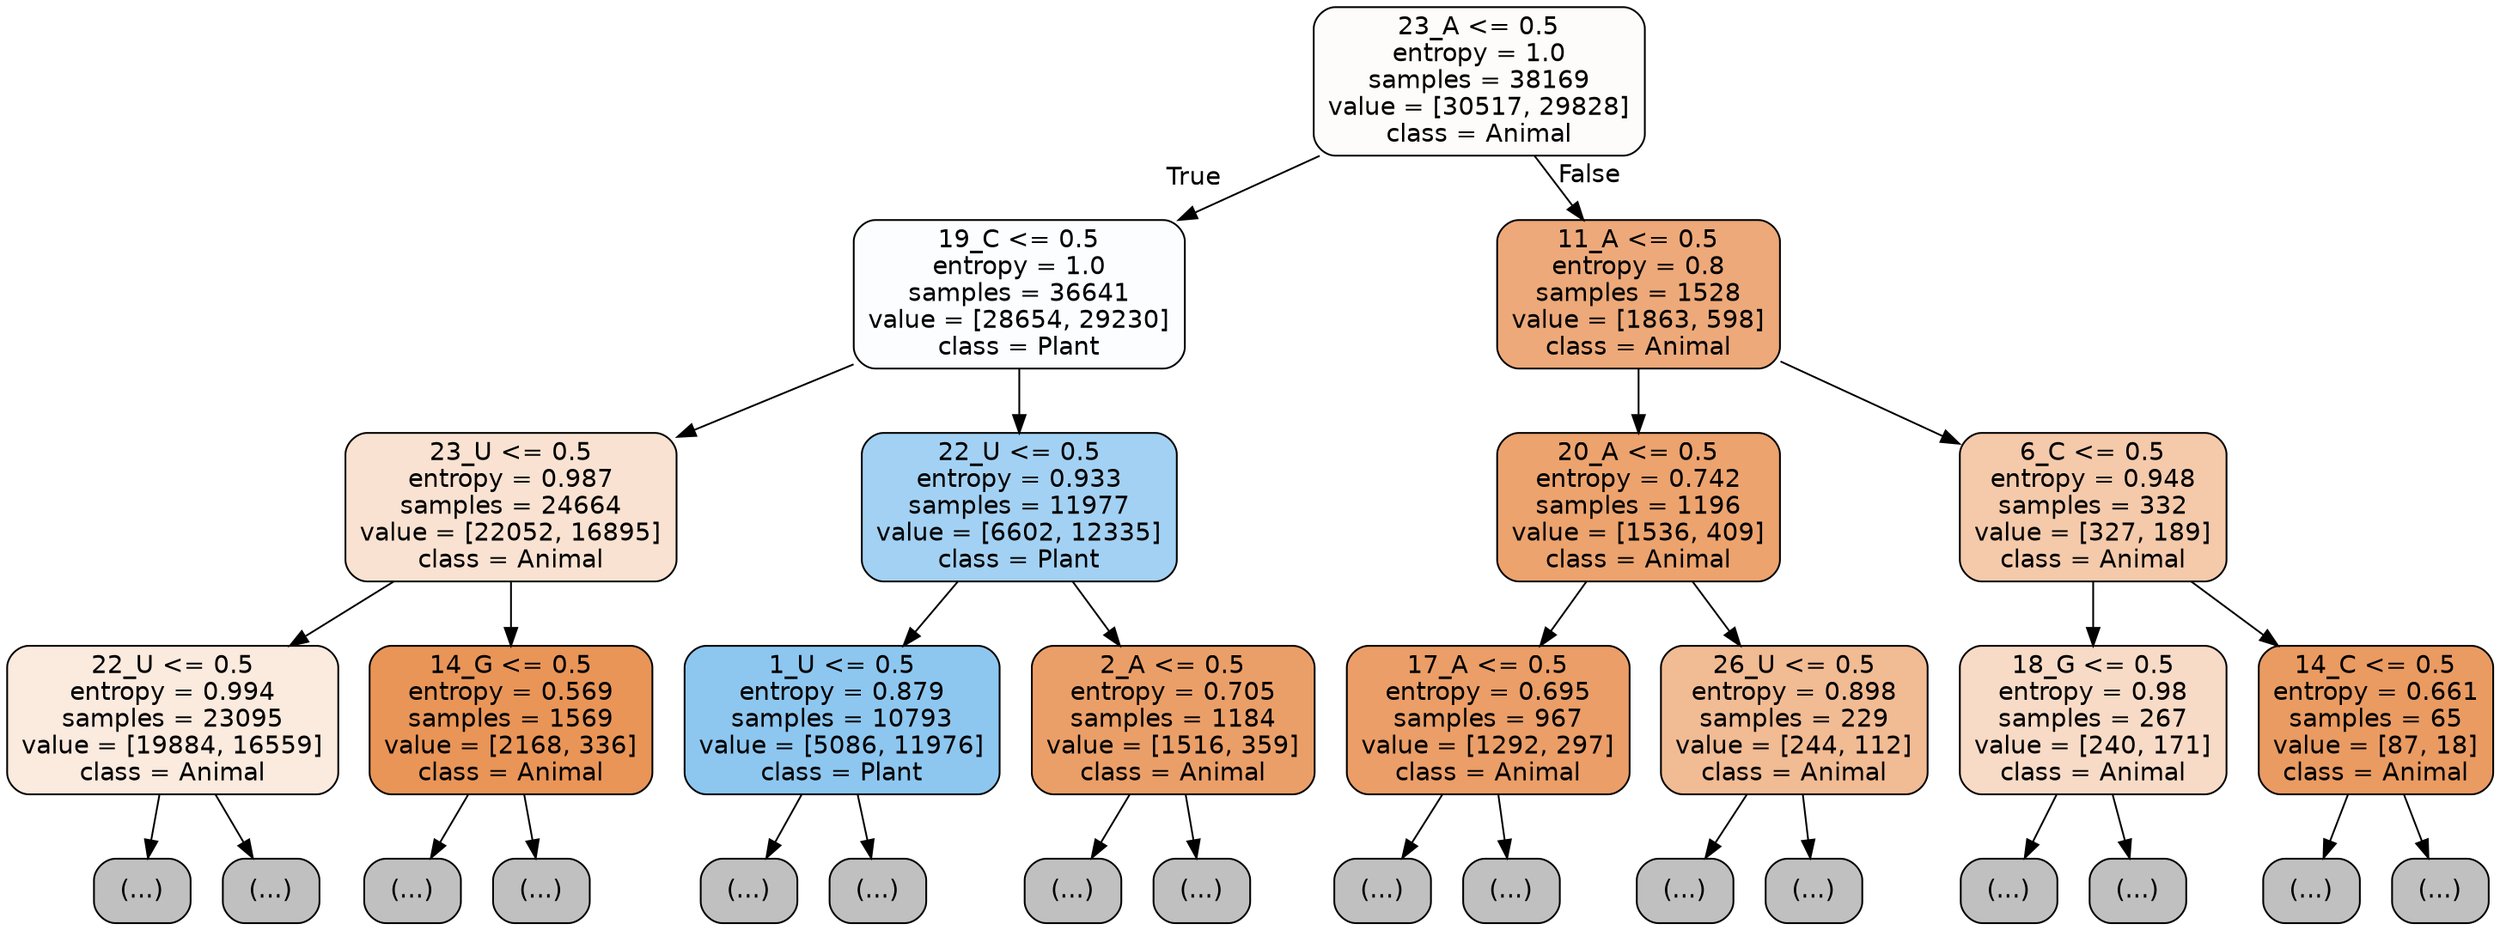 digraph Tree {
node [shape=box, style="filled, rounded", color="black", fontname="helvetica"] ;
edge [fontname="helvetica"] ;
0 [label="23_A <= 0.5\nentropy = 1.0\nsamples = 38169\nvalue = [30517, 29828]\nclass = Animal", fillcolor="#fefcfb"] ;
1 [label="19_C <= 0.5\nentropy = 1.0\nsamples = 36641\nvalue = [28654, 29230]\nclass = Plant", fillcolor="#fbfdfe"] ;
0 -> 1 [labeldistance=2.5, labelangle=45, headlabel="True"] ;
2 [label="23_U <= 0.5\nentropy = 0.987\nsamples = 24664\nvalue = [22052, 16895]\nclass = Animal", fillcolor="#f9e2d1"] ;
1 -> 2 ;
3 [label="22_U <= 0.5\nentropy = 0.994\nsamples = 23095\nvalue = [19884, 16559]\nclass = Animal", fillcolor="#fbeade"] ;
2 -> 3 ;
4 [label="(...)", fillcolor="#C0C0C0"] ;
3 -> 4 ;
10135 [label="(...)", fillcolor="#C0C0C0"] ;
3 -> 10135 ;
11416 [label="14_G <= 0.5\nentropy = 0.569\nsamples = 1569\nvalue = [2168, 336]\nclass = Animal", fillcolor="#e99558"] ;
2 -> 11416 ;
11417 [label="(...)", fillcolor="#C0C0C0"] ;
11416 -> 11417 ;
11796 [label="(...)", fillcolor="#C0C0C0"] ;
11416 -> 11796 ;
11953 [label="22_U <= 0.5\nentropy = 0.933\nsamples = 11977\nvalue = [6602, 12335]\nclass = Plant", fillcolor="#a3d1f3"] ;
1 -> 11953 ;
11954 [label="1_U <= 0.5\nentropy = 0.879\nsamples = 10793\nvalue = [5086, 11976]\nclass = Plant", fillcolor="#8dc7f0"] ;
11953 -> 11954 ;
11955 [label="(...)", fillcolor="#C0C0C0"] ;
11954 -> 11955 ;
13918 [label="(...)", fillcolor="#C0C0C0"] ;
11954 -> 13918 ;
15471 [label="2_A <= 0.5\nentropy = 0.705\nsamples = 1184\nvalue = [1516, 359]\nclass = Animal", fillcolor="#eb9f68"] ;
11953 -> 15471 ;
15472 [label="(...)", fillcolor="#C0C0C0"] ;
15471 -> 15472 ;
15811 [label="(...)", fillcolor="#C0C0C0"] ;
15471 -> 15811 ;
15900 [label="11_A <= 0.5\nentropy = 0.8\nsamples = 1528\nvalue = [1863, 598]\nclass = Animal", fillcolor="#eda979"] ;
0 -> 15900 [labeldistance=2.5, labelangle=-45, headlabel="False"] ;
15901 [label="20_A <= 0.5\nentropy = 0.742\nsamples = 1196\nvalue = [1536, 409]\nclass = Animal", fillcolor="#eca36e"] ;
15900 -> 15901 ;
15902 [label="17_A <= 0.5\nentropy = 0.695\nsamples = 967\nvalue = [1292, 297]\nclass = Animal", fillcolor="#eb9e67"] ;
15901 -> 15902 ;
15903 [label="(...)", fillcolor="#C0C0C0"] ;
15902 -> 15903 ;
16186 [label="(...)", fillcolor="#C0C0C0"] ;
15902 -> 16186 ;
16295 [label="26_U <= 0.5\nentropy = 0.898\nsamples = 229\nvalue = [244, 112]\nclass = Animal", fillcolor="#f1bb94"] ;
15901 -> 16295 ;
16296 [label="(...)", fillcolor="#C0C0C0"] ;
16295 -> 16296 ;
16411 [label="(...)", fillcolor="#C0C0C0"] ;
16295 -> 16411 ;
16412 [label="6_C <= 0.5\nentropy = 0.948\nsamples = 332\nvalue = [327, 189]\nclass = Animal", fillcolor="#f4caab"] ;
15900 -> 16412 ;
16413 [label="18_G <= 0.5\nentropy = 0.98\nsamples = 267\nvalue = [240, 171]\nclass = Animal", fillcolor="#f8dbc6"] ;
16412 -> 16413 ;
16414 [label="(...)", fillcolor="#C0C0C0"] ;
16413 -> 16414 ;
16543 [label="(...)", fillcolor="#C0C0C0"] ;
16413 -> 16543 ;
16598 [label="14_C <= 0.5\nentropy = 0.661\nsamples = 65\nvalue = [87, 18]\nclass = Animal", fillcolor="#ea9b62"] ;
16412 -> 16598 ;
16599 [label="(...)", fillcolor="#C0C0C0"] ;
16598 -> 16599 ;
16624 [label="(...)", fillcolor="#C0C0C0"] ;
16598 -> 16624 ;
}
